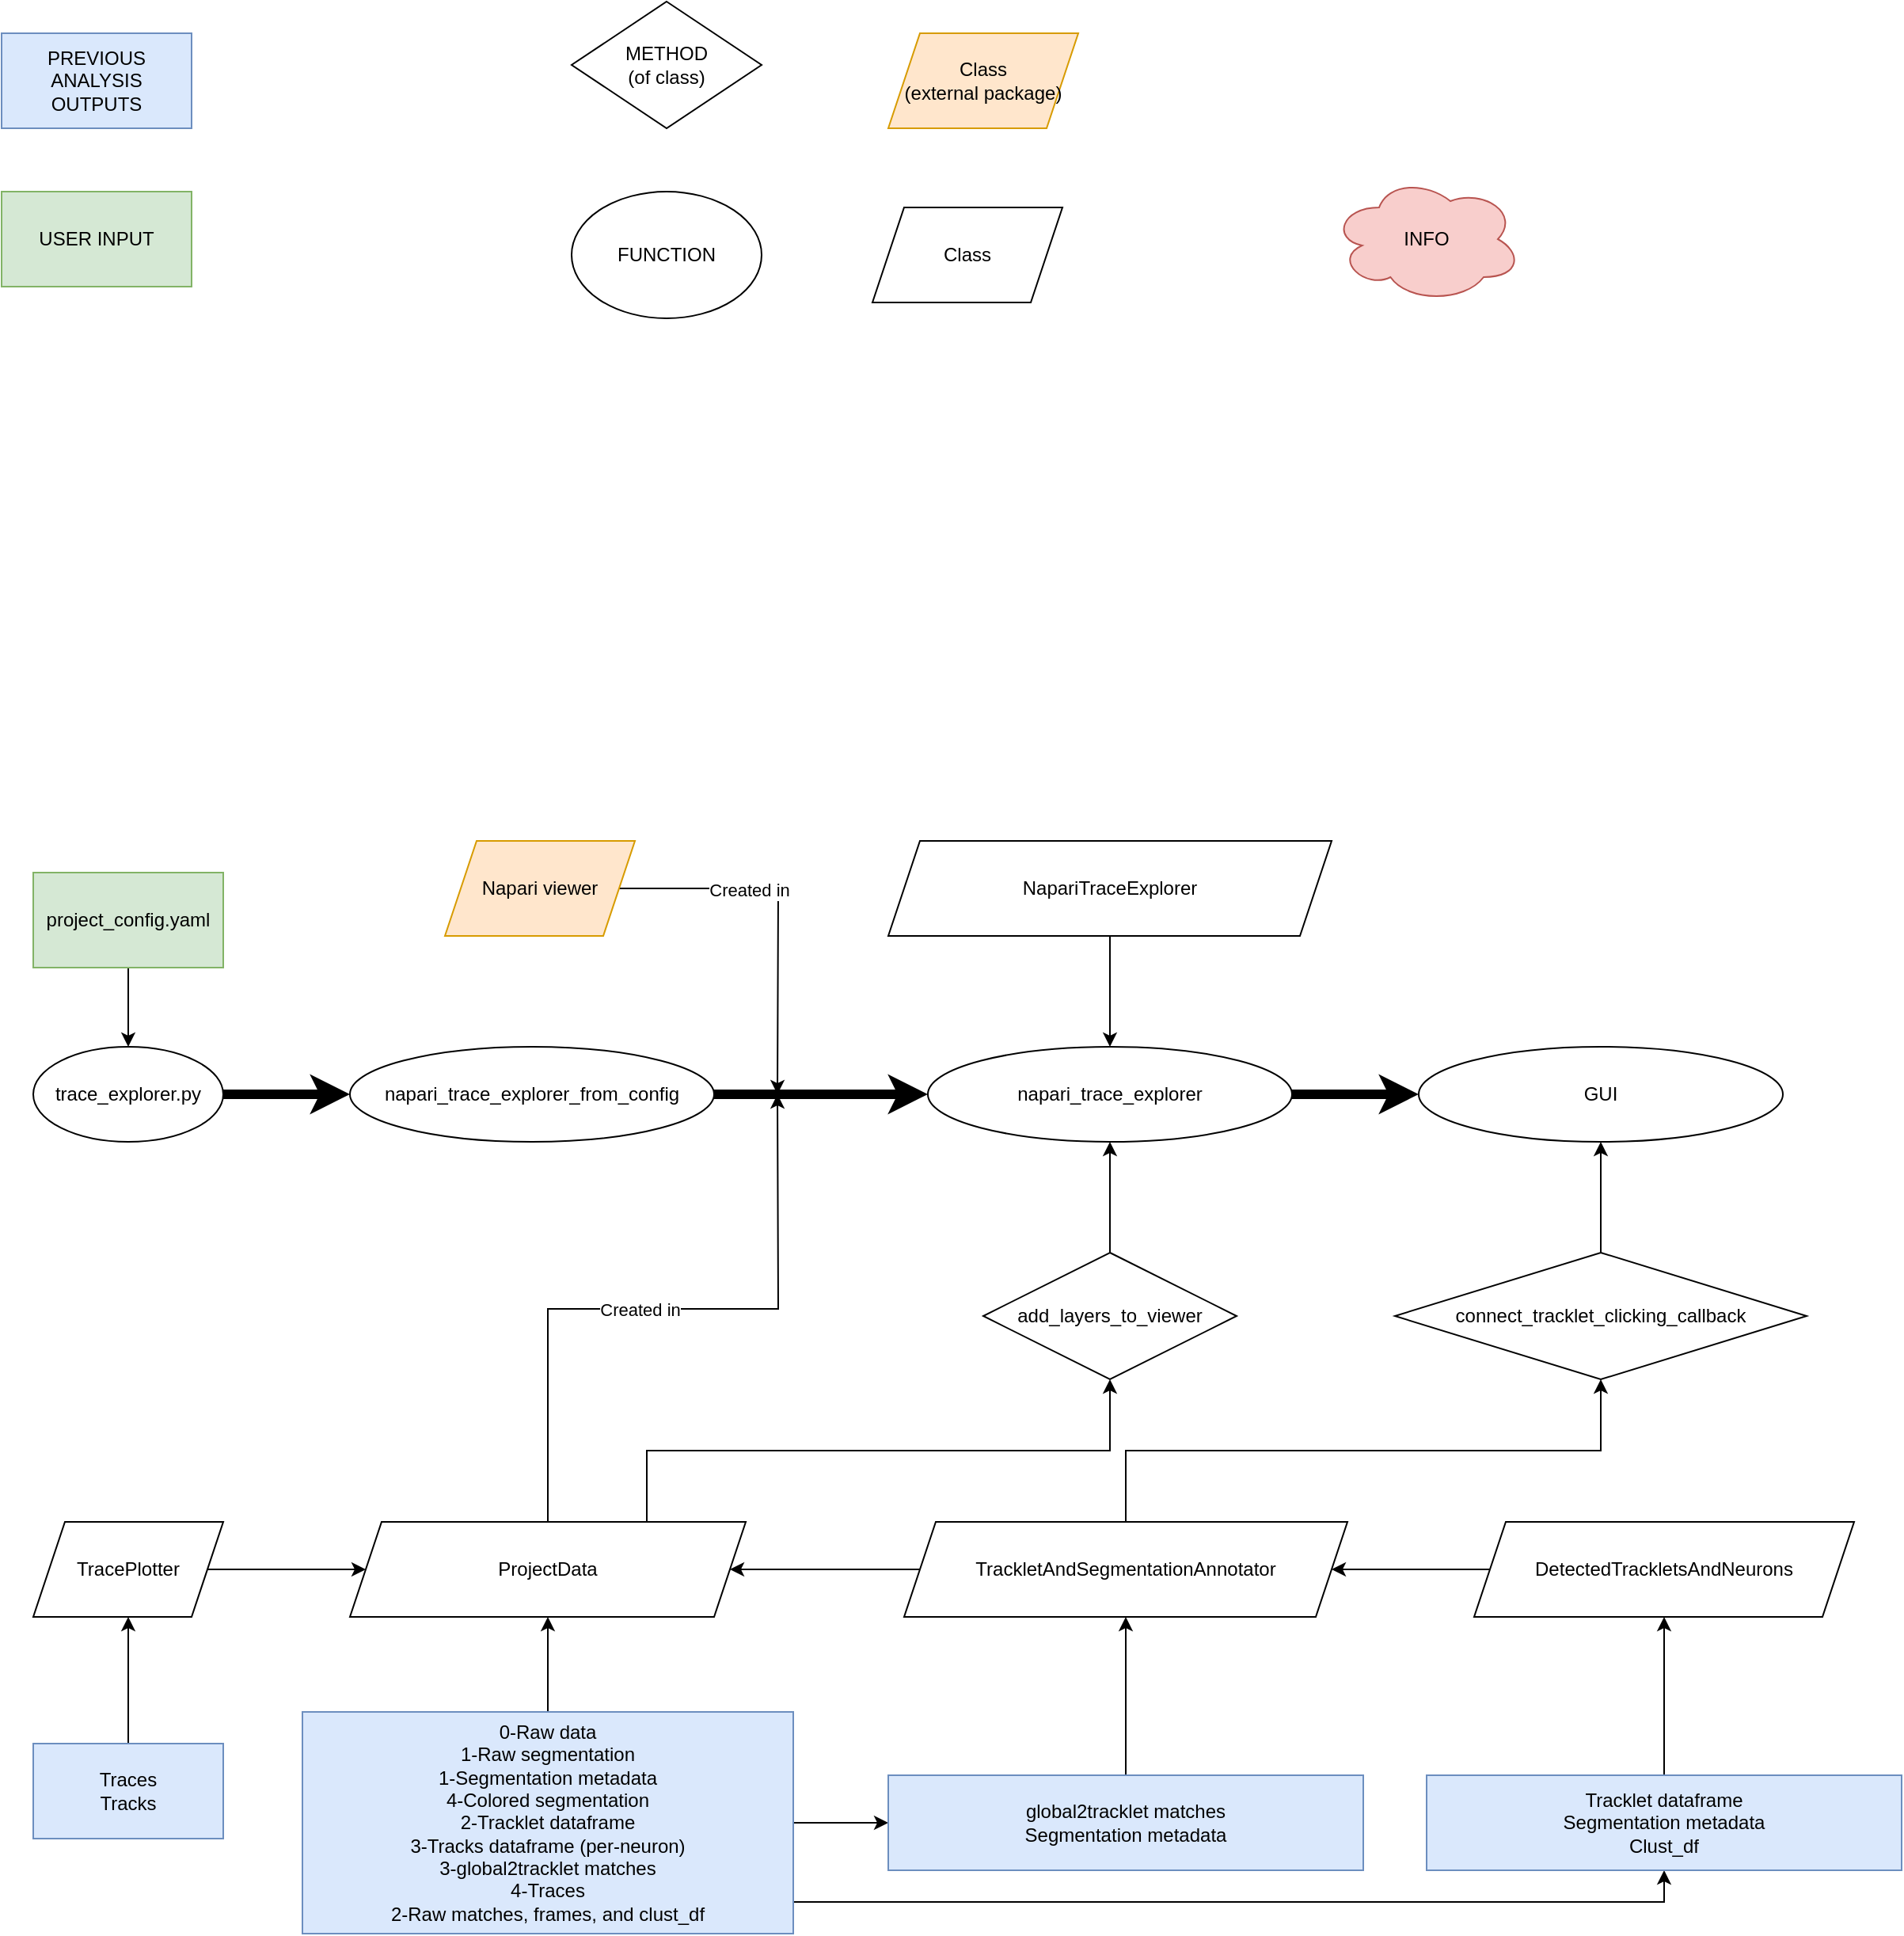 <mxfile version="14.1.8" type="device" pages="2"><diagram id="jxTG5xvHz3crpWU8AO_M" name="Initialization_workflow"><mxGraphModel dx="1422" dy="2076" grid="1" gridSize="10" guides="1" tooltips="1" connect="1" arrows="1" fold="1" page="1" pageScale="1" pageWidth="850" pageHeight="1100" math="0" shadow="0"><root><mxCell id="0"/><mxCell id="1" parent="0"/><mxCell id="9ubqEVQ_ojs_sCdtr58i-3" value="" style="edgeStyle=orthogonalEdgeStyle;rounded=0;orthogonalLoop=1;jettySize=auto;html=1;strokeWidth=6;" edge="1" parent="1" source="9ubqEVQ_ojs_sCdtr58i-1" target="9ubqEVQ_ojs_sCdtr58i-2"><mxGeometry relative="1" as="geometry"/></mxCell><mxCell id="9ubqEVQ_ojs_sCdtr58i-1" value="trace_explorer.py" style="ellipse;whiteSpace=wrap;html=1;fontFamily=Helvetica;fontSize=12;align=center;" vertex="1" parent="1"><mxGeometry x="120" y="290" width="120" height="60" as="geometry"/></mxCell><mxCell id="9ubqEVQ_ojs_sCdtr58i-34" value="" style="edgeStyle=orthogonalEdgeStyle;rounded=0;orthogonalLoop=1;jettySize=auto;html=1;strokeWidth=6;" edge="1" parent="1" source="9ubqEVQ_ojs_sCdtr58i-2" target="9ubqEVQ_ojs_sCdtr58i-33"><mxGeometry relative="1" as="geometry"/></mxCell><mxCell id="9ubqEVQ_ojs_sCdtr58i-2" value="napari_trace_explorer_from_config" style="ellipse;whiteSpace=wrap;html=1;fontFamily=Helvetica;fontSize=12;align=center;" vertex="1" parent="1"><mxGeometry x="320" y="290" width="230" height="60" as="geometry"/></mxCell><mxCell id="9ubqEVQ_ojs_sCdtr58i-5" value="" style="edgeStyle=orthogonalEdgeStyle;rounded=0;orthogonalLoop=1;jettySize=auto;html=1;" edge="1" parent="1" source="9ubqEVQ_ojs_sCdtr58i-4" target="9ubqEVQ_ojs_sCdtr58i-1"><mxGeometry relative="1" as="geometry"/></mxCell><mxCell id="9ubqEVQ_ojs_sCdtr58i-4" value="project_config.yaml" style="rounded=0;whiteSpace=wrap;html=1;fillColor=#d5e8d4;strokeColor=#82b366;" vertex="1" parent="1"><mxGeometry x="120" y="180" width="120" height="60" as="geometry"/></mxCell><mxCell id="9ubqEVQ_ojs_sCdtr58i-7" value="USER INPUT" style="rounded=0;whiteSpace=wrap;html=1;fillColor=#d5e8d4;strokeColor=#82b366;" vertex="1" parent="1"><mxGeometry x="100" y="-250" width="120" height="60" as="geometry"/></mxCell><mxCell id="9ubqEVQ_ojs_sCdtr58i-8" value="FUNCTION" style="ellipse;whiteSpace=wrap;html=1;" vertex="1" parent="1"><mxGeometry x="460" y="-250" width="120" height="80" as="geometry"/></mxCell><mxCell id="9ubqEVQ_ojs_sCdtr58i-9" value="PREVIOUS ANALYSIS OUTPUTS" style="rounded=0;whiteSpace=wrap;html=1;fillColor=#dae8fc;strokeColor=#6c8ebf;" vertex="1" parent="1"><mxGeometry x="100" y="-350" width="120" height="60" as="geometry"/></mxCell><mxCell id="9ubqEVQ_ojs_sCdtr58i-10" value="Class" style="shape=parallelogram;perimeter=parallelogramPerimeter;whiteSpace=wrap;html=1;fixedSize=1;" vertex="1" parent="1"><mxGeometry x="650" y="-240" width="120" height="60" as="geometry"/></mxCell><mxCell id="9ubqEVQ_ojs_sCdtr58i-36" style="edgeStyle=orthogonalEdgeStyle;rounded=0;orthogonalLoop=1;jettySize=auto;html=1;exitX=0.5;exitY=0;exitDx=0;exitDy=0;" edge="1" parent="1" source="9ubqEVQ_ojs_sCdtr58i-11"><mxGeometry relative="1" as="geometry"><mxPoint x="590" y="320" as="targetPoint"/></mxGeometry></mxCell><mxCell id="9ubqEVQ_ojs_sCdtr58i-42" value="Created in" style="edgeLabel;html=1;align=center;verticalAlign=middle;resizable=0;points=[];" vertex="1" connectable="0" parent="9ubqEVQ_ojs_sCdtr58i-36"><mxGeometry x="-0.075" relative="1" as="geometry"><mxPoint as="offset"/></mxGeometry></mxCell><mxCell id="9ubqEVQ_ojs_sCdtr58i-44" style="edgeStyle=orthogonalEdgeStyle;rounded=0;orthogonalLoop=1;jettySize=auto;html=1;exitX=0.75;exitY=0;exitDx=0;exitDy=0;entryX=0.5;entryY=1;entryDx=0;entryDy=0;strokeWidth=1;" edge="1" parent="1" source="9ubqEVQ_ojs_sCdtr58i-11" target="9ubqEVQ_ojs_sCdtr58i-43"><mxGeometry relative="1" as="geometry"/></mxCell><mxCell id="9ubqEVQ_ojs_sCdtr58i-11" value="ProjectData" style="shape=parallelogram;perimeter=parallelogramPerimeter;whiteSpace=wrap;html=1;fixedSize=1;" vertex="1" parent="1"><mxGeometry x="320" y="590" width="250" height="60" as="geometry"/></mxCell><mxCell id="9ubqEVQ_ojs_sCdtr58i-14" value="" style="edgeStyle=orthogonalEdgeStyle;rounded=0;orthogonalLoop=1;jettySize=auto;html=1;" edge="1" parent="1" source="9ubqEVQ_ojs_sCdtr58i-13" target="9ubqEVQ_ojs_sCdtr58i-11"><mxGeometry relative="1" as="geometry"/></mxCell><mxCell id="9ubqEVQ_ojs_sCdtr58i-25" value="" style="edgeStyle=orthogonalEdgeStyle;rounded=0;orthogonalLoop=1;jettySize=auto;html=1;" edge="1" parent="1" source="9ubqEVQ_ojs_sCdtr58i-13" target="9ubqEVQ_ojs_sCdtr58i-24"><mxGeometry relative="1" as="geometry"/></mxCell><mxCell id="9ubqEVQ_ojs_sCdtr58i-30" style="edgeStyle=orthogonalEdgeStyle;rounded=0;orthogonalLoop=1;jettySize=auto;html=1;entryX=0.5;entryY=1;entryDx=0;entryDy=0;" edge="1" parent="1" source="9ubqEVQ_ojs_sCdtr58i-13" target="9ubqEVQ_ojs_sCdtr58i-28"><mxGeometry relative="1" as="geometry"><Array as="points"><mxPoint x="1150" y="830"/></Array></mxGeometry></mxCell><mxCell id="9ubqEVQ_ojs_sCdtr58i-13" value="0-Raw data&lt;br&gt;1-Raw segmentation&lt;br&gt;1-Segmentation metadata&lt;br&gt;4-Colored segmentation&lt;br&gt;2-Tracklet dataframe&lt;br&gt;3-Tracks dataframe (per-neuron)&lt;br&gt;3-global2tracklet matches&lt;br&gt;4-Traces&lt;br&gt;2-Raw matches, frames, and clust_df" style="rounded=0;whiteSpace=wrap;html=1;fillColor=#dae8fc;strokeColor=#6c8ebf;" vertex="1" parent="1"><mxGeometry x="290" y="710" width="310" height="140" as="geometry"/></mxCell><mxCell id="9ubqEVQ_ojs_sCdtr58i-16" value="" style="edgeStyle=orthogonalEdgeStyle;rounded=0;orthogonalLoop=1;jettySize=auto;html=1;" edge="1" parent="1" source="9ubqEVQ_ojs_sCdtr58i-15" target="9ubqEVQ_ojs_sCdtr58i-11"><mxGeometry relative="1" as="geometry"/></mxCell><mxCell id="9ubqEVQ_ojs_sCdtr58i-15" value="TracePlotter" style="shape=parallelogram;perimeter=parallelogramPerimeter;whiteSpace=wrap;html=1;fixedSize=1;" vertex="1" parent="1"><mxGeometry x="120" y="590" width="120" height="60" as="geometry"/></mxCell><mxCell id="9ubqEVQ_ojs_sCdtr58i-18" value="" style="edgeStyle=orthogonalEdgeStyle;rounded=0;orthogonalLoop=1;jettySize=auto;html=1;" edge="1" parent="1" source="9ubqEVQ_ojs_sCdtr58i-17" target="9ubqEVQ_ojs_sCdtr58i-15"><mxGeometry relative="1" as="geometry"/></mxCell><mxCell id="9ubqEVQ_ojs_sCdtr58i-17" value="Traces&lt;br&gt;Tracks" style="rounded=0;whiteSpace=wrap;html=1;fillColor=#dae8fc;strokeColor=#6c8ebf;" vertex="1" parent="1"><mxGeometry x="120" y="730" width="120" height="60" as="geometry"/></mxCell><mxCell id="9ubqEVQ_ojs_sCdtr58i-20" value="" style="edgeStyle=orthogonalEdgeStyle;rounded=0;orthogonalLoop=1;jettySize=auto;html=1;" edge="1" parent="1" source="9ubqEVQ_ojs_sCdtr58i-19" target="9ubqEVQ_ojs_sCdtr58i-11"><mxGeometry relative="1" as="geometry"/></mxCell><mxCell id="a2aqqJPA40gxBVwrK6zE-2" style="edgeStyle=orthogonalEdgeStyle;rounded=0;orthogonalLoop=1;jettySize=auto;html=1;exitX=0.5;exitY=0;exitDx=0;exitDy=0;entryX=0.5;entryY=1;entryDx=0;entryDy=0;strokeWidth=1;" edge="1" parent="1" source="9ubqEVQ_ojs_sCdtr58i-19" target="gJywRVB_IhjiDtBojKEa-1"><mxGeometry relative="1" as="geometry"/></mxCell><mxCell id="9ubqEVQ_ojs_sCdtr58i-19" value="TrackletAndSegmentationAnnotator" style="shape=parallelogram;perimeter=parallelogramPerimeter;whiteSpace=wrap;html=1;fixedSize=1;" vertex="1" parent="1"><mxGeometry x="670" y="590" width="280" height="60" as="geometry"/></mxCell><mxCell id="9ubqEVQ_ojs_sCdtr58i-26" value="" style="edgeStyle=orthogonalEdgeStyle;rounded=0;orthogonalLoop=1;jettySize=auto;html=1;" edge="1" parent="1" source="9ubqEVQ_ojs_sCdtr58i-24" target="9ubqEVQ_ojs_sCdtr58i-19"><mxGeometry relative="1" as="geometry"/></mxCell><mxCell id="9ubqEVQ_ojs_sCdtr58i-24" value="global2tracklet matches&lt;br&gt;Segmentation metadata" style="rounded=0;whiteSpace=wrap;html=1;fontFamily=Helvetica;fontSize=12;fontColor=#000000;align=center;strokeColor=#6c8ebf;fillColor=#dae8fc;" vertex="1" parent="1"><mxGeometry x="660" y="750" width="300" height="60" as="geometry"/></mxCell><mxCell id="9ubqEVQ_ojs_sCdtr58i-31" value="" style="edgeStyle=orthogonalEdgeStyle;rounded=0;orthogonalLoop=1;jettySize=auto;html=1;" edge="1" parent="1" source="9ubqEVQ_ojs_sCdtr58i-27" target="9ubqEVQ_ojs_sCdtr58i-19"><mxGeometry relative="1" as="geometry"/></mxCell><mxCell id="9ubqEVQ_ojs_sCdtr58i-27" value="DetectedTrackletsAndNeurons" style="shape=parallelogram;perimeter=parallelogramPerimeter;whiteSpace=wrap;html=1;fixedSize=1;" vertex="1" parent="1"><mxGeometry x="1030" y="590" width="240" height="60" as="geometry"/></mxCell><mxCell id="9ubqEVQ_ojs_sCdtr58i-29" value="" style="edgeStyle=orthogonalEdgeStyle;rounded=0;orthogonalLoop=1;jettySize=auto;html=1;" edge="1" parent="1" source="9ubqEVQ_ojs_sCdtr58i-28" target="9ubqEVQ_ojs_sCdtr58i-27"><mxGeometry relative="1" as="geometry"/></mxCell><mxCell id="9ubqEVQ_ojs_sCdtr58i-28" value="Tracklet dataframe&lt;br&gt;Segmentation metadata&lt;br&gt;Clust_df" style="rounded=0;whiteSpace=wrap;html=1;fontFamily=Helvetica;fontSize=12;fontColor=#000000;align=center;strokeColor=#6c8ebf;fillColor=#dae8fc;" vertex="1" parent="1"><mxGeometry x="1000" y="750" width="300" height="60" as="geometry"/></mxCell><mxCell id="9ubqEVQ_ojs_sCdtr58i-32" value="Class &lt;br&gt;(external package)" style="shape=parallelogram;perimeter=parallelogramPerimeter;whiteSpace=wrap;html=1;fixedSize=1;fillColor=#ffe6cc;strokeColor=#d79b00;" vertex="1" parent="1"><mxGeometry x="660" y="-350" width="120" height="60" as="geometry"/></mxCell><mxCell id="9ubqEVQ_ojs_sCdtr58i-48" value="" style="edgeStyle=orthogonalEdgeStyle;rounded=0;orthogonalLoop=1;jettySize=auto;html=1;strokeWidth=6;" edge="1" parent="1" source="9ubqEVQ_ojs_sCdtr58i-33" target="9ubqEVQ_ojs_sCdtr58i-47"><mxGeometry relative="1" as="geometry"/></mxCell><mxCell id="9ubqEVQ_ojs_sCdtr58i-33" value="napari_trace_explorer" style="ellipse;whiteSpace=wrap;html=1;fontFamily=Helvetica;fontSize=12;align=center;" vertex="1" parent="1"><mxGeometry x="685" y="290" width="230" height="60" as="geometry"/></mxCell><mxCell id="9ubqEVQ_ojs_sCdtr58i-38" style="edgeStyle=orthogonalEdgeStyle;rounded=0;orthogonalLoop=1;jettySize=auto;html=1;" edge="1" parent="1" source="9ubqEVQ_ojs_sCdtr58i-37"><mxGeometry relative="1" as="geometry"><mxPoint x="590" y="320" as="targetPoint"/></mxGeometry></mxCell><mxCell id="9ubqEVQ_ojs_sCdtr58i-41" value="Created in" style="edgeLabel;html=1;align=center;verticalAlign=middle;resizable=0;points=[];" vertex="1" connectable="0" parent="9ubqEVQ_ojs_sCdtr58i-38"><mxGeometry x="-0.287" y="-1" relative="1" as="geometry"><mxPoint as="offset"/></mxGeometry></mxCell><mxCell id="9ubqEVQ_ojs_sCdtr58i-37" value="Napari viewer" style="shape=parallelogram;perimeter=parallelogramPerimeter;whiteSpace=wrap;html=1;fixedSize=1;fillColor=#ffe6cc;strokeColor=#d79b00;" vertex="1" parent="1"><mxGeometry x="380" y="160" width="120" height="60" as="geometry"/></mxCell><mxCell id="9ubqEVQ_ojs_sCdtr58i-40" value="" style="edgeStyle=orthogonalEdgeStyle;rounded=0;orthogonalLoop=1;jettySize=auto;html=1;strokeWidth=1;" edge="1" parent="1" source="9ubqEVQ_ojs_sCdtr58i-39" target="9ubqEVQ_ojs_sCdtr58i-33"><mxGeometry relative="1" as="geometry"/></mxCell><mxCell id="9ubqEVQ_ojs_sCdtr58i-39" value="NapariTraceExplorer" style="shape=parallelogram;perimeter=parallelogramPerimeter;whiteSpace=wrap;html=1;fixedSize=1;" vertex="1" parent="1"><mxGeometry x="660" y="160" width="280" height="60" as="geometry"/></mxCell><mxCell id="9ubqEVQ_ojs_sCdtr58i-45" value="" style="edgeStyle=orthogonalEdgeStyle;rounded=0;orthogonalLoop=1;jettySize=auto;html=1;strokeWidth=1;" edge="1" parent="1" source="9ubqEVQ_ojs_sCdtr58i-43" target="9ubqEVQ_ojs_sCdtr58i-33"><mxGeometry relative="1" as="geometry"/></mxCell><mxCell id="9ubqEVQ_ojs_sCdtr58i-43" value="add_layers_to_viewer" style="rhombus;whiteSpace=wrap;html=1;fontFamily=Helvetica;fontSize=12;fontColor=#000000;align=center;strokeColor=#000000;fillColor=#ffffff;" vertex="1" parent="1"><mxGeometry x="720" y="420" width="160" height="80" as="geometry"/></mxCell><mxCell id="9ubqEVQ_ojs_sCdtr58i-46" value="METHOD&lt;br&gt;(of class)" style="rhombus;whiteSpace=wrap;html=1;fontFamily=Helvetica;fontSize=12;fontColor=#000000;align=center;strokeColor=#000000;fillColor=#ffffff;" vertex="1" parent="1"><mxGeometry x="460" y="-370" width="120" height="80" as="geometry"/></mxCell><mxCell id="9ubqEVQ_ojs_sCdtr58i-47" value="GUI" style="ellipse;whiteSpace=wrap;html=1;fontFamily=Helvetica;fontSize=12;align=center;" vertex="1" parent="1"><mxGeometry x="995" y="290" width="230" height="60" as="geometry"/></mxCell><mxCell id="a2aqqJPA40gxBVwrK6zE-3" value="" style="edgeStyle=orthogonalEdgeStyle;rounded=0;orthogonalLoop=1;jettySize=auto;html=1;strokeWidth=1;" edge="1" parent="1" source="gJywRVB_IhjiDtBojKEa-1" target="9ubqEVQ_ojs_sCdtr58i-47"><mxGeometry relative="1" as="geometry"/></mxCell><mxCell id="gJywRVB_IhjiDtBojKEa-1" value="connect_tracklet_clicking_callback" style="rhombus;whiteSpace=wrap;html=1;fontFamily=Helvetica;fontSize=12;align=center;" vertex="1" parent="1"><mxGeometry x="980" y="420" width="260" height="80" as="geometry"/></mxCell><mxCell id="gJywRVB_IhjiDtBojKEa-3" value="INFO" style="ellipse;shape=cloud;whiteSpace=wrap;html=1;fillColor=#f8cecc;strokeColor=#b85450;" vertex="1" parent="1"><mxGeometry x="940" y="-260" width="120" height="80" as="geometry"/></mxCell></root></mxGraphModel></diagram><diagram id="W-dFzpbvVmVSsjluF-cR" name="OnClick_tracklets"><mxGraphModel dx="1422" dy="2076" grid="1" gridSize="10" guides="1" tooltips="1" connect="1" arrows="1" fold="1" page="1" pageScale="1" pageWidth="850" pageHeight="1100" math="0" shadow="0"><root><mxCell id="GTWwbZ09q9aXDCk75gTn-0"/><mxCell id="GTWwbZ09q9aXDCk75gTn-1" parent="GTWwbZ09q9aXDCk75gTn-0"/><mxCell id="__7LnPvejckXilv0EegU-0" value="USER INPUT" style="rounded=0;whiteSpace=wrap;html=1;fillColor=#d5e8d4;strokeColor=#82b366;" vertex="1" parent="GTWwbZ09q9aXDCk75gTn-1"><mxGeometry x="100" y="-250" width="120" height="60" as="geometry"/></mxCell><mxCell id="__7LnPvejckXilv0EegU-1" value="FUNCTION" style="ellipse;whiteSpace=wrap;html=1;" vertex="1" parent="GTWwbZ09q9aXDCk75gTn-1"><mxGeometry x="460" y="-250" width="120" height="80" as="geometry"/></mxCell><mxCell id="__7LnPvejckXilv0EegU-2" value="PREVIOUS ANALYSIS OUTPUTS" style="rounded=0;whiteSpace=wrap;html=1;fillColor=#dae8fc;strokeColor=#6c8ebf;" vertex="1" parent="GTWwbZ09q9aXDCk75gTn-1"><mxGeometry x="100" y="-350" width="120" height="60" as="geometry"/></mxCell><mxCell id="__7LnPvejckXilv0EegU-3" value="Class" style="shape=parallelogram;perimeter=parallelogramPerimeter;whiteSpace=wrap;html=1;fixedSize=1;" vertex="1" parent="GTWwbZ09q9aXDCk75gTn-1"><mxGeometry x="650" y="-240" width="120" height="60" as="geometry"/></mxCell><mxCell id="__7LnPvejckXilv0EegU-4" value="Class &lt;br&gt;(external package)" style="shape=parallelogram;perimeter=parallelogramPerimeter;whiteSpace=wrap;html=1;fixedSize=1;fillColor=#ffe6cc;strokeColor=#d79b00;" vertex="1" parent="GTWwbZ09q9aXDCk75gTn-1"><mxGeometry x="660" y="-350" width="120" height="60" as="geometry"/></mxCell><mxCell id="__7LnPvejckXilv0EegU-5" value="METHOD&lt;br&gt;(of class)" style="rhombus;whiteSpace=wrap;html=1;fontFamily=Helvetica;fontSize=12;fontColor=#000000;align=center;strokeColor=#000000;fillColor=#ffffff;" vertex="1" parent="GTWwbZ09q9aXDCk75gTn-1"><mxGeometry x="460" y="-370" width="120" height="80" as="geometry"/></mxCell><mxCell id="ks3ntI9yF03qRbI-Mu3K-1" value="" style="edgeStyle=orthogonalEdgeStyle;rounded=0;orthogonalLoop=1;jettySize=auto;html=1;strokeWidth=1;" edge="1" parent="GTWwbZ09q9aXDCk75gTn-1" source="__7LnPvejckXilv0EegU-6" target="ks3ntI9yF03qRbI-Mu3K-0"><mxGeometry relative="1" as="geometry"/></mxCell><mxCell id="__7LnPvejckXilv0EegU-6" value="Click on segmentation" style="rounded=0;whiteSpace=wrap;html=1;fillColor=#d5e8d4;strokeColor=#82b366;" vertex="1" parent="GTWwbZ09q9aXDCk75gTn-1"><mxGeometry x="240" y="160" width="180" height="60" as="geometry"/></mxCell><mxCell id="__7LnPvejckXilv0EegU-8" value="" style="edgeStyle=orthogonalEdgeStyle;rounded=0;orthogonalLoop=1;jettySize=auto;html=1;strokeWidth=6;" edge="1" parent="GTWwbZ09q9aXDCk75gTn-1" source="__7LnPvejckXilv0EegU-7" target="__7LnPvejckXilv0EegU-6"><mxGeometry relative="1" as="geometry"/></mxCell><mxCell id="__7LnPvejckXilv0EegU-7" value="GUI" style="rounded=0;whiteSpace=wrap;html=1;fillColor=#dae8fc;strokeColor=#6c8ebf;" vertex="1" parent="GTWwbZ09q9aXDCk75gTn-1"><mxGeometry x="50" y="160" width="120" height="60" as="geometry"/></mxCell><mxCell id="3C3OnGR2BtkdhrCKb37--6" style="edgeStyle=orthogonalEdgeStyle;rounded=0;orthogonalLoop=1;jettySize=auto;html=1;entryX=0;entryY=0.5;entryDx=0;entryDy=0;strokeWidth=1;" edge="1" parent="GTWwbZ09q9aXDCk75gTn-1" target="3C3OnGR2BtkdhrCKb37--4"><mxGeometry relative="1" as="geometry"><mxPoint x="500" y="190" as="sourcePoint"/></mxGeometry></mxCell><mxCell id="3C3OnGR2BtkdhrCKb37--13" style="edgeStyle=orthogonalEdgeStyle;rounded=0;orthogonalLoop=1;jettySize=auto;html=1;exitX=0.5;exitY=0;exitDx=0;exitDy=0;entryX=0.5;entryY=0;entryDx=0;entryDy=0;strokeWidth=1;" edge="1" parent="GTWwbZ09q9aXDCk75gTn-1" source="ks3ntI9yF03qRbI-Mu3K-0" target="3C3OnGR2BtkdhrCKb37--10"><mxGeometry relative="1" as="geometry"/></mxCell><mxCell id="ks3ntI9yF03qRbI-Mu3K-0" value="Get segmentation ID &lt;br&gt;(using position)" style="rhombus;whiteSpace=wrap;html=1;fontFamily=Helvetica;fontSize=12;align=center;" vertex="1" parent="GTWwbZ09q9aXDCk75gTn-1"><mxGeometry x="490" y="150" width="200" height="80" as="geometry"/></mxCell><mxCell id="3C3OnGR2BtkdhrCKb37--7" style="edgeStyle=orthogonalEdgeStyle;rounded=0;orthogonalLoop=1;jettySize=auto;html=1;exitX=0.5;exitY=0;exitDx=0;exitDy=0;strokeWidth=1;entryX=0.5;entryY=1;entryDx=0;entryDy=0;" edge="1" parent="GTWwbZ09q9aXDCk75gTn-1" source="ks3ntI9yF03qRbI-Mu3K-3" target="3C3OnGR2BtkdhrCKb37--4"><mxGeometry relative="1" as="geometry"><mxPoint x="740" y="190" as="targetPoint"/></mxGeometry></mxCell><mxCell id="3C3OnGR2BtkdhrCKb37--15" value="" style="edgeStyle=orthogonalEdgeStyle;rounded=0;orthogonalLoop=1;jettySize=auto;html=1;strokeWidth=1;" edge="1" parent="GTWwbZ09q9aXDCk75gTn-1" source="ks3ntI9yF03qRbI-Mu3K-3" target="3C3OnGR2BtkdhrCKb37--14"><mxGeometry relative="1" as="geometry"/></mxCell><mxCell id="3C3OnGR2BtkdhrCKb37--19" style="edgeStyle=orthogonalEdgeStyle;rounded=0;orthogonalLoop=1;jettySize=auto;html=1;exitX=1;exitY=1;exitDx=0;exitDy=0;entryX=0.5;entryY=1;entryDx=0;entryDy=0;strokeWidth=1;" edge="1" parent="GTWwbZ09q9aXDCk75gTn-1" source="ks3ntI9yF03qRbI-Mu3K-3" target="3C3OnGR2BtkdhrCKb37--18"><mxGeometry relative="1" as="geometry"><Array as="points"><mxPoint x="872" y="420"/><mxPoint x="1450" y="420"/></Array></mxGeometry></mxCell><mxCell id="ks3ntI9yF03qRbI-Mu3K-3" value="DetectedTrackletsAndNeurons" style="shape=parallelogram;perimeter=parallelogramPerimeter;whiteSpace=wrap;html=1;fixedSize=1;fontFamily=Helvetica;fontSize=12;fontColor=#000000;align=center;strokeColor=#000000;fillColor=#ffffff;" vertex="1" parent="GTWwbZ09q9aXDCk75gTn-1"><mxGeometry x="670" y="330" width="220" height="60" as="geometry"/></mxCell><mxCell id="3C3OnGR2BtkdhrCKb37--1" value="" style="edgeStyle=orthogonalEdgeStyle;rounded=0;orthogonalLoop=1;jettySize=auto;html=1;strokeWidth=1;" edge="1" parent="GTWwbZ09q9aXDCk75gTn-1" source="3C3OnGR2BtkdhrCKb37--0" target="ks3ntI9yF03qRbI-Mu3K-3"><mxGeometry relative="1" as="geometry"/></mxCell><mxCell id="3C3OnGR2BtkdhrCKb37--0" value="Tracklet dataframe&lt;br&gt;Segmentation metadata&lt;br&gt;Clust_df" style="rounded=0;whiteSpace=wrap;html=1;fontFamily=Helvetica;fontSize=12;fontColor=#000000;align=center;strokeColor=#6c8ebf;fillColor=#dae8fc;" vertex="1" parent="GTWwbZ09q9aXDCk75gTn-1"><mxGeometry x="630" y="440" width="300" height="60" as="geometry"/></mxCell><mxCell id="3C3OnGR2BtkdhrCKb37--11" value="" style="edgeStyle=orthogonalEdgeStyle;rounded=0;orthogonalLoop=1;jettySize=auto;html=1;strokeWidth=1;" edge="1" parent="GTWwbZ09q9aXDCk75gTn-1" source="3C3OnGR2BtkdhrCKb37--4" target="3C3OnGR2BtkdhrCKb37--10"><mxGeometry relative="1" as="geometry"/></mxCell><mxCell id="3C3OnGR2BtkdhrCKb37--4" value="&lt;span&gt;.get_tracklet_from_segmentation_index()&lt;/span&gt;" style="rhombus;whiteSpace=wrap;html=1;" vertex="1" parent="GTWwbZ09q9aXDCk75gTn-1"><mxGeometry x="780" y="150" width="320" height="80" as="geometry"/></mxCell><mxCell id="3C3OnGR2BtkdhrCKb37--8" value="Underlying tracklet name close to zxy" style="whiteSpace=wrap;html=1;fillColor=#dae8fc;strokeColor=#6c8ebf;" vertex="1" parent="GTWwbZ09q9aXDCk75gTn-1"><mxGeometry x="1390" y="160" width="120" height="60" as="geometry"/></mxCell><mxCell id="3C3OnGR2BtkdhrCKb37--12" value="" style="edgeStyle=orthogonalEdgeStyle;rounded=0;orthogonalLoop=1;jettySize=auto;html=1;strokeWidth=1;" edge="1" parent="GTWwbZ09q9aXDCk75gTn-1" source="3C3OnGR2BtkdhrCKb37--10" target="3C3OnGR2BtkdhrCKb37--8"><mxGeometry relative="1" as="geometry"/></mxCell><mxCell id="3C3OnGR2BtkdhrCKb37--10" value="Centroid (zxy) of segmentation ID" style="whiteSpace=wrap;html=1;fillColor=#f8cecc;strokeColor=#b85450;sketch=1;" vertex="1" parent="GTWwbZ09q9aXDCk75gTn-1"><mxGeometry x="1215" y="160" width="120" height="60" as="geometry"/></mxCell><mxCell id="3C3OnGR2BtkdhrCKb37--17" style="edgeStyle=orthogonalEdgeStyle;rounded=0;orthogonalLoop=1;jettySize=auto;html=1;entryX=0.5;entryY=1;entryDx=0;entryDy=0;strokeWidth=1;" edge="1" parent="GTWwbZ09q9aXDCk75gTn-1" source="3C3OnGR2BtkdhrCKb37--14" target="3C3OnGR2BtkdhrCKb37--10"><mxGeometry relative="1" as="geometry"/></mxCell><mxCell id="3C3OnGR2BtkdhrCKb37--14" value="Segmentation_metadata" style="shape=parallelogram;perimeter=parallelogramPerimeter;whiteSpace=wrap;html=1;fixedSize=1;strokeColor=#b85450;fillColor=#f8cecc;sketch=1;" vertex="1" parent="GTWwbZ09q9aXDCk75gTn-1"><mxGeometry x="975" y="330" width="240" height="60" as="geometry"/></mxCell><mxCell id="3C3OnGR2BtkdhrCKb37--20" value="" style="edgeStyle=orthogonalEdgeStyle;rounded=0;orthogonalLoop=1;jettySize=auto;html=1;strokeWidth=1;" edge="1" parent="GTWwbZ09q9aXDCk75gTn-1" source="3C3OnGR2BtkdhrCKb37--18" target="3C3OnGR2BtkdhrCKb37--8"><mxGeometry relative="1" as="geometry"/></mxCell><mxCell id="3C3OnGR2BtkdhrCKb37--18" value="Tracklet_dataframe" style="rounded=0;whiteSpace=wrap;html=1;fillColor=#dae8fc;strokeColor=#6c8ebf;" vertex="1" parent="GTWwbZ09q9aXDCk75gTn-1"><mxGeometry x="1390" y="330" width="120" height="60" as="geometry"/></mxCell><mxCell id="3C3OnGR2BtkdhrCKb37--21" value="PROPOSED REFACTOR (ADD)" style="rhombus;whiteSpace=wrap;html=1;fontFamily=Helvetica;fontSize=12;align=center;strokeColor=#b85450;fillColor=#f8cecc;sketch=1;fillStyle=dashed;" vertex="1" parent="GTWwbZ09q9aXDCk75gTn-1"><mxGeometry x="390" y="-500" width="220" height="80" as="geometry"/></mxCell><mxCell id="3C3OnGR2BtkdhrCKb37--26" style="edgeStyle=orthogonalEdgeStyle;rounded=0;orthogonalLoop=1;jettySize=auto;html=1;strokeWidth=1;" edge="1" parent="GTWwbZ09q9aXDCk75gTn-1" source="3C3OnGR2BtkdhrCKb37--23" target="3C3OnGR2BtkdhrCKb37--24"><mxGeometry relative="1" as="geometry"/></mxCell><mxCell id="3C3OnGR2BtkdhrCKb37--23" value="Tracklet_dataframe" style="rounded=0;whiteSpace=wrap;html=1;fillColor=#dae8fc;strokeColor=#6c8ebf;" vertex="1" parent="GTWwbZ09q9aXDCk75gTn-1"><mxGeometry x="1140" y="-110" width="120" height="60" as="geometry"/></mxCell><mxCell id="3C3OnGR2BtkdhrCKb37--25" style="edgeStyle=orthogonalEdgeStyle;rounded=0;orthogonalLoop=1;jettySize=auto;html=1;strokeWidth=1;" edge="1" parent="GTWwbZ09q9aXDCk75gTn-1" source="3C3OnGR2BtkdhrCKb37--24" target="3C3OnGR2BtkdhrCKb37--8"><mxGeometry relative="1" as="geometry"/></mxCell><mxCell id="3C3OnGR2BtkdhrCKb37--24" value="&lt;span&gt;Get tracklet name from raw_neuron_id column&lt;/span&gt;" style="rhombus;whiteSpace=wrap;html=1;fillColor=#f8cecc;strokeColor=#b85450;sketch=1;fillStyle=dashed;" vertex="1" parent="GTWwbZ09q9aXDCk75gTn-1"><mxGeometry x="1040" y="10" width="320" height="80" as="geometry"/></mxCell><mxCell id="3C3OnGR2BtkdhrCKb37--28" value="" style="edgeStyle=orthogonalEdgeStyle;rounded=0;orthogonalLoop=1;jettySize=auto;html=1;strokeWidth=1;" edge="1" parent="GTWwbZ09q9aXDCk75gTn-1" source="3C3OnGR2BtkdhrCKb37--27" target="3C3OnGR2BtkdhrCKb37--23"><mxGeometry relative="1" as="geometry"/></mxCell><mxCell id="3C3OnGR2BtkdhrCKb37--27" value="DetectedTrackletsAndNeurons" style="shape=parallelogram;perimeter=parallelogramPerimeter;whiteSpace=wrap;html=1;fixedSize=1;fontFamily=Helvetica;fontSize=12;fontColor=#000000;align=center;strokeColor=#000000;fillColor=#ffffff;" vertex="1" parent="GTWwbZ09q9aXDCk75gTn-1"><mxGeometry x="1090" y="-210" width="220" height="60" as="geometry"/></mxCell><mxCell id="3C3OnGR2BtkdhrCKb37--29" value="PROPOSED REFACTOR (REMOVE)" style="rhombus;whiteSpace=wrap;html=1;fontFamily=Helvetica;fontSize=12;align=center;strokeColor=#b85450;fillColor=#f8cecc;sketch=1;" vertex="1" parent="GTWwbZ09q9aXDCk75gTn-1"><mxGeometry x="640" y="-500" width="260" height="80" as="geometry"/></mxCell></root></mxGraphModel></diagram></mxfile>